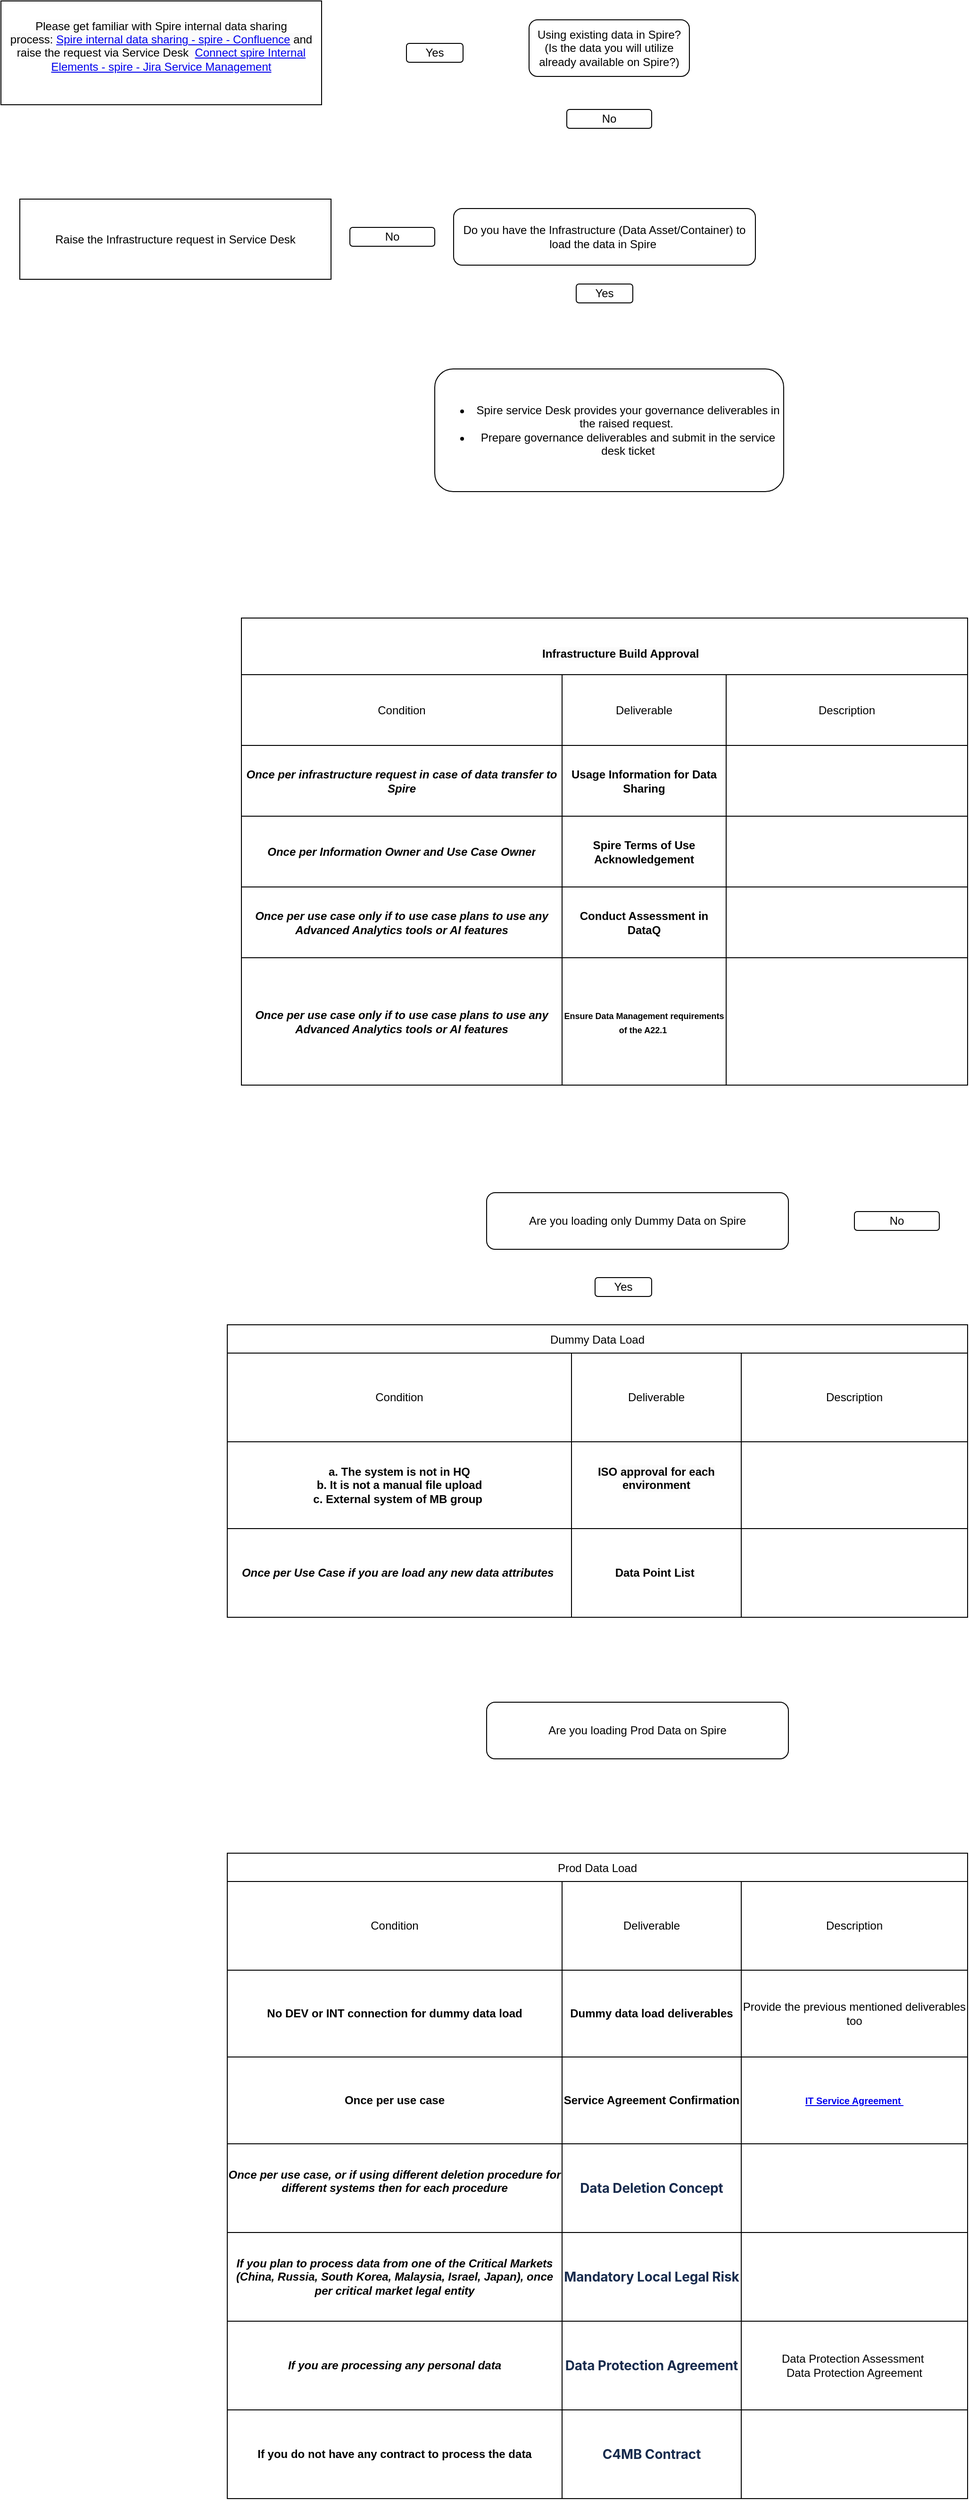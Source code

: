 <mxfile version="26.0.11">
  <diagram name="Page-1" id="hQ-1x9BbB4eBENIIL7El">
    <mxGraphModel dx="2869" dy="1121" grid="1" gridSize="10" guides="1" tooltips="1" connect="1" arrows="1" fold="1" page="1" pageScale="1" pageWidth="850" pageHeight="1100" math="0" shadow="0">
      <root>
        <mxCell id="0" />
        <mxCell id="1" parent="0" />
        <mxCell id="LPWXYnSDIeVFGLM9SnJD-84" value="" style="rounded=0;whiteSpace=wrap;html=1;" vertex="1" parent="1">
          <mxGeometry x="25" y="654" width="770" height="60" as="geometry" />
        </mxCell>
        <mxCell id="LPWXYnSDIeVFGLM9SnJD-1" value="Using existing data in Spire?&lt;div&gt;(Is the data you will utilize already available on Spire?)&lt;/div&gt;" style="rounded=1;whiteSpace=wrap;html=1;" vertex="1" parent="1">
          <mxGeometry x="330" y="20" width="170" height="60" as="geometry" />
        </mxCell>
        <mxCell id="LPWXYnSDIeVFGLM9SnJD-10" value="No" style="rounded=1;whiteSpace=wrap;html=1;" vertex="1" parent="1">
          <mxGeometry x="370" y="115" width="90" height="20" as="geometry" />
        </mxCell>
        <mxCell id="LPWXYnSDIeVFGLM9SnJD-16" value="&lt;ul&gt;&lt;li&gt;Spire service Desk provides your governance deliverables in the raised request.&amp;nbsp;&lt;/li&gt;&lt;li&gt;Prepare governance deliverables and submit in the service desk ticket&lt;/li&gt;&lt;/ul&gt;" style="rounded=1;whiteSpace=wrap;html=1;" vertex="1" parent="1">
          <mxGeometry x="230" y="390" width="370" height="130" as="geometry" />
        </mxCell>
        <mxCell id="LPWXYnSDIeVFGLM9SnJD-18" value="Do you have the Infrastructure (Data Asset/Container) to load the data in Spire&amp;nbsp;" style="rounded=1;whiteSpace=wrap;html=1;" vertex="1" parent="1">
          <mxGeometry x="250" y="220" width="320" height="60" as="geometry" />
        </mxCell>
        <mxCell id="LPWXYnSDIeVFGLM9SnJD-28" value="Are you loading only Dummy Data on Spire" style="rounded=1;whiteSpace=wrap;html=1;" vertex="1" parent="1">
          <mxGeometry x="285" y="1263" width="320" height="60" as="geometry" />
        </mxCell>
        <mxCell id="LPWXYnSDIeVFGLM9SnJD-30" value="&lt;strong data-prosemirror-content-type=&quot;mark&quot; data-prosemirror-mark-name=&quot;strong&quot; style=&quot;forced-color-adjust: none; color: rgb(0, 0, 0); font-family: Helvetica; font-size: 12px; font-style: normal; font-variant-ligatures: normal; font-variant-caps: normal; letter-spacing: normal; orphans: 2; text-align: center; text-indent: 0px; text-transform: none; widows: 2; word-spacing: 0px; -webkit-text-stroke-width: 0px; white-space: normal; background-color: rgb(251, 251, 251); text-decoration-thickness: initial; text-decoration-style: initial; text-decoration-color: initial;&quot;&gt;Infrastructure Build Approval&lt;/strong&gt;" style="text;whiteSpace=wrap;html=1;" vertex="1" parent="1">
          <mxGeometry x="342" y="678" width="200" height="40" as="geometry" />
        </mxCell>
        <UserObject label="&#xa;&lt;span style=&quot;color: rgb(0, 0, 0); font-family: Helvetica; font-size: 12px; font-style: normal; font-variant-ligatures: normal; font-variant-caps: normal; font-weight: 400; letter-spacing: normal; orphans: 2; text-align: center; text-indent: 0px; text-transform: none; widows: 2; word-spacing: 0px; -webkit-text-stroke-width: 0px; white-space: normal; background-color: rgb(251, 251, 251); text-decoration-thickness: initial; text-decoration-style: initial; text-decoration-color: initial; display: inline !important; float: none;&quot;&gt;Please get familiar with&amp;nbsp;Spire internal data sharing process:&amp;nbsp;&lt;/span&gt;&lt;a style=&quot;forced-color-adjust: none; font-family: Helvetica; font-size: 12px; font-style: normal; font-variant-ligatures: normal; font-variant-caps: normal; font-weight: 400; letter-spacing: normal; orphans: 2; text-align: center; text-indent: 0px; text-transform: none; widows: 2; word-spacing: 0px; -webkit-text-stroke-width: 0px; white-space: normal; background-color: rgb(251, 251, 251);&quot; href=&quot;https://mercedes-benz-mobility.atlassian.net/wiki/spaces/DSPL/pages/673218737/Spire+internal+data+sharing&quot;&gt;Spire internal data sharing - spire - Confluence&lt;/a&gt;&lt;span style=&quot;color: rgb(0, 0, 0); font-family: Helvetica; font-size: 12px; font-style: normal; font-variant-ligatures: normal; font-variant-caps: normal; font-weight: 400; letter-spacing: normal; orphans: 2; text-align: center; text-indent: 0px; text-transform: none; widows: 2; word-spacing: 0px; -webkit-text-stroke-width: 0px; white-space: normal; background-color: rgb(251, 251, 251); text-decoration-thickness: initial; text-decoration-style: initial; text-decoration-color: initial; display: inline !important; float: none;&quot;&gt;&amp;nbsp;and raise the request via Service Desk&amp;nbsp;&amp;nbsp;&lt;/span&gt;&lt;a style=&quot;forced-color-adjust: none; font-family: Helvetica; font-size: 12px; font-style: normal; font-variant-ligatures: normal; font-variant-caps: normal; font-weight: 400; letter-spacing: normal; orphans: 2; text-align: center; text-indent: 0px; text-transform: none; widows: 2; word-spacing: 0px; -webkit-text-stroke-width: 0px; white-space: normal; background-color: rgb(251, 251, 251);&quot; href=&quot;https://mercedes-benz-mobility.atlassian.net/servicedesk/customer/portal/48/group/164/create/971&quot;&gt;Connect spire Internal Elements - spire - Jira Service Management&lt;/a&gt;&#xa;&#xa;" link="&#xa;&lt;span style=&quot;color: rgb(0, 0, 0); font-family: Helvetica; font-size: 12px; font-style: normal; font-variant-ligatures: normal; font-variant-caps: normal; font-weight: 400; letter-spacing: normal; orphans: 2; text-align: center; text-indent: 0px; text-transform: none; widows: 2; word-spacing: 0px; -webkit-text-stroke-width: 0px; white-space: normal; background-color: rgb(251, 251, 251); text-decoration-thickness: initial; text-decoration-style: initial; text-decoration-color: initial; display: inline !important; float: none;&quot;&gt;Please get familiar with&amp;nbsp;Spire internal data sharing process:&amp;nbsp;&lt;/span&gt;&lt;a style=&quot;forced-color-adjust: none; font-family: Helvetica; font-size: 12px; font-style: normal; font-variant-ligatures: normal; font-variant-caps: normal; font-weight: 400; letter-spacing: normal; orphans: 2; text-align: center; text-indent: 0px; text-transform: none; widows: 2; word-spacing: 0px; -webkit-text-stroke-width: 0px; white-space: normal; background-color: rgb(251, 251, 251);&quot; href=&quot;https://mercedes-benz-mobility.atlassian.net/wiki/spaces/DSPL/pages/673218737/Spire+internal+data+sharing&quot;&gt;Spire internal data sharing - spire - Confluence&lt;/a&gt;&lt;span style=&quot;color: rgb(0, 0, 0); font-family: Helvetica; font-size: 12px; font-style: normal; font-variant-ligatures: normal; font-variant-caps: normal; font-weight: 400; letter-spacing: normal; orphans: 2; text-align: center; text-indent: 0px; text-transform: none; widows: 2; word-spacing: 0px; -webkit-text-stroke-width: 0px; white-space: normal; background-color: rgb(251, 251, 251); text-decoration-thickness: initial; text-decoration-style: initial; text-decoration-color: initial; display: inline !important; float: none;&quot;&gt;&amp;nbsp;and raise the request via Service Desk&amp;nbsp;&amp;nbsp;&lt;/span&gt;&lt;a style=&quot;forced-color-adjust: none; font-family: Helvetica; font-size: 12px; font-style: normal; font-variant-ligatures: normal; font-variant-caps: normal; font-weight: 400; letter-spacing: normal; orphans: 2; text-align: center; text-indent: 0px; text-transform: none; widows: 2; word-spacing: 0px; -webkit-text-stroke-width: 0px; white-space: normal; background-color: rgb(251, 251, 251);&quot; href=&quot;https://mercedes-benz-mobility.atlassian.net/servicedesk/customer/portal/48/group/164/create/971&quot;&gt;Connect spire Internal Elements - spire - Jira Service Management&lt;/a&gt;&#xa;&#xa;" id="LPWXYnSDIeVFGLM9SnJD-32">
          <mxCell style="rounded=0;whiteSpace=wrap;html=1;" vertex="1" parent="1">
            <mxGeometry x="-230" width="340" height="110" as="geometry" />
          </mxCell>
        </UserObject>
        <mxCell id="LPWXYnSDIeVFGLM9SnJD-47" value="" style="shape=table;startSize=0;container=1;collapsible=0;childLayout=tableLayout;" vertex="1" parent="1">
          <mxGeometry x="25" y="714" width="770" height="435" as="geometry" />
        </mxCell>
        <mxCell id="LPWXYnSDIeVFGLM9SnJD-52" value="" style="shape=tableRow;horizontal=0;startSize=0;swimlaneHead=0;swimlaneBody=0;strokeColor=inherit;top=0;left=0;bottom=0;right=0;collapsible=0;dropTarget=0;fillColor=none;points=[[0,0.5],[1,0.5]];portConstraint=eastwest;" vertex="1" parent="LPWXYnSDIeVFGLM9SnJD-47">
          <mxGeometry width="770" height="75" as="geometry" />
        </mxCell>
        <mxCell id="LPWXYnSDIeVFGLM9SnJD-53" value="Condition" style="shape=partialRectangle;html=1;whiteSpace=wrap;connectable=0;strokeColor=inherit;overflow=hidden;fillColor=none;top=0;left=0;bottom=0;right=0;pointerEvents=1;" vertex="1" parent="LPWXYnSDIeVFGLM9SnJD-52">
          <mxGeometry width="340" height="75" as="geometry">
            <mxRectangle width="340" height="75" as="alternateBounds" />
          </mxGeometry>
        </mxCell>
        <mxCell id="LPWXYnSDIeVFGLM9SnJD-54" value="Deliverable" style="shape=partialRectangle;html=1;whiteSpace=wrap;connectable=0;strokeColor=inherit;overflow=hidden;fillColor=none;top=0;left=0;bottom=0;right=0;pointerEvents=1;" vertex="1" parent="LPWXYnSDIeVFGLM9SnJD-52">
          <mxGeometry x="340" width="174" height="75" as="geometry">
            <mxRectangle width="174" height="75" as="alternateBounds" />
          </mxGeometry>
        </mxCell>
        <mxCell id="LPWXYnSDIeVFGLM9SnJD-55" value="Description" style="shape=partialRectangle;html=1;whiteSpace=wrap;connectable=0;strokeColor=inherit;overflow=hidden;fillColor=none;top=0;left=0;bottom=0;right=0;pointerEvents=1;" vertex="1" parent="LPWXYnSDIeVFGLM9SnJD-52">
          <mxGeometry x="514" width="256" height="75" as="geometry">
            <mxRectangle width="256" height="75" as="alternateBounds" />
          </mxGeometry>
        </mxCell>
        <mxCell id="LPWXYnSDIeVFGLM9SnJD-56" value="" style="shape=tableRow;horizontal=0;startSize=0;swimlaneHead=0;swimlaneBody=0;strokeColor=inherit;top=0;left=0;bottom=0;right=0;collapsible=0;dropTarget=0;fillColor=none;points=[[0,0.5],[1,0.5]];portConstraint=eastwest;" vertex="1" parent="LPWXYnSDIeVFGLM9SnJD-47">
          <mxGeometry y="75" width="770" height="75" as="geometry" />
        </mxCell>
        <mxCell id="LPWXYnSDIeVFGLM9SnJD-57" value="&lt;i style=&quot;text-align: left;&quot;&gt;&lt;strong style=&quot;background-color: transparent; color: light-dark(rgb(0, 0, 0), rgb(255, 255, 255));&quot; data-prosemirror-content-type=&quot;mark&quot; data-prosemirror-mark-name=&quot;strong&quot;&gt;Once&amp;nbsp;&lt;/strong&gt;&lt;strong style=&quot;background-color: transparent; color: light-dark(rgb(0, 0, 0), rgb(255, 255, 255));&quot; data-prosemirror-content-type=&quot;mark&quot; data-prosemirror-mark-name=&quot;strong&quot;&gt;per infrastructure request in case of data transfer to Spire&lt;/strong&gt;&lt;/i&gt;" style="shape=partialRectangle;html=1;whiteSpace=wrap;connectable=0;strokeColor=inherit;overflow=hidden;fillColor=none;top=0;left=0;bottom=0;right=0;pointerEvents=1;" vertex="1" parent="LPWXYnSDIeVFGLM9SnJD-56">
          <mxGeometry width="340" height="75" as="geometry">
            <mxRectangle width="340" height="75" as="alternateBounds" />
          </mxGeometry>
        </mxCell>
        <mxCell id="LPWXYnSDIeVFGLM9SnJD-58" value="&lt;strong style=&quot;text-align: left;&quot; data-prosemirror-content-type=&quot;mark&quot; data-prosemirror-mark-name=&quot;strong&quot;&gt;Usage Information for Data Sharing&lt;/strong&gt;" style="shape=partialRectangle;html=1;whiteSpace=wrap;connectable=0;strokeColor=inherit;overflow=hidden;fillColor=none;top=0;left=0;bottom=0;right=0;pointerEvents=1;" vertex="1" parent="LPWXYnSDIeVFGLM9SnJD-56">
          <mxGeometry x="340" width="174" height="75" as="geometry">
            <mxRectangle width="174" height="75" as="alternateBounds" />
          </mxGeometry>
        </mxCell>
        <mxCell id="LPWXYnSDIeVFGLM9SnJD-59" value="" style="shape=partialRectangle;html=1;whiteSpace=wrap;connectable=0;strokeColor=inherit;overflow=hidden;fillColor=none;top=0;left=0;bottom=0;right=0;pointerEvents=1;" vertex="1" parent="LPWXYnSDIeVFGLM9SnJD-56">
          <mxGeometry x="514" width="256" height="75" as="geometry">
            <mxRectangle width="256" height="75" as="alternateBounds" />
          </mxGeometry>
        </mxCell>
        <mxCell id="LPWXYnSDIeVFGLM9SnJD-60" value="" style="shape=tableRow;horizontal=0;startSize=0;swimlaneHead=0;swimlaneBody=0;strokeColor=inherit;top=0;left=0;bottom=0;right=0;collapsible=0;dropTarget=0;fillColor=none;points=[[0,0.5],[1,0.5]];portConstraint=eastwest;" vertex="1" parent="LPWXYnSDIeVFGLM9SnJD-47">
          <mxGeometry y="150" width="770" height="75" as="geometry" />
        </mxCell>
        <mxCell id="LPWXYnSDIeVFGLM9SnJD-61" value="&lt;strong style=&quot;text-align: left;&quot; data-prosemirror-mark-name=&quot;strong&quot; data-prosemirror-content-type=&quot;mark&quot;&gt;&lt;i&gt;Once per Information Owner and Use Case Owner&lt;/i&gt;&lt;/strong&gt;" style="shape=partialRectangle;html=1;whiteSpace=wrap;connectable=0;strokeColor=inherit;overflow=hidden;fillColor=none;top=0;left=0;bottom=0;right=0;pointerEvents=1;" vertex="1" parent="LPWXYnSDIeVFGLM9SnJD-60">
          <mxGeometry width="340" height="75" as="geometry">
            <mxRectangle width="340" height="75" as="alternateBounds" />
          </mxGeometry>
        </mxCell>
        <mxCell id="LPWXYnSDIeVFGLM9SnJD-62" value="&lt;strong style=&quot;text-align: left;&quot; data-prosemirror-mark-name=&quot;strong&quot; data-prosemirror-content-type=&quot;mark&quot;&gt;Spire Terms of Use Acknowledgement&lt;/strong&gt;" style="shape=partialRectangle;html=1;whiteSpace=wrap;connectable=0;strokeColor=inherit;overflow=hidden;fillColor=none;top=0;left=0;bottom=0;right=0;pointerEvents=1;" vertex="1" parent="LPWXYnSDIeVFGLM9SnJD-60">
          <mxGeometry x="340" width="174" height="75" as="geometry">
            <mxRectangle width="174" height="75" as="alternateBounds" />
          </mxGeometry>
        </mxCell>
        <mxCell id="LPWXYnSDIeVFGLM9SnJD-63" value="" style="shape=partialRectangle;html=1;whiteSpace=wrap;connectable=0;strokeColor=inherit;overflow=hidden;fillColor=none;top=0;left=0;bottom=0;right=0;pointerEvents=1;" vertex="1" parent="LPWXYnSDIeVFGLM9SnJD-60">
          <mxGeometry x="514" width="256" height="75" as="geometry">
            <mxRectangle width="256" height="75" as="alternateBounds" />
          </mxGeometry>
        </mxCell>
        <mxCell id="LPWXYnSDIeVFGLM9SnJD-64" value="" style="shape=tableRow;horizontal=0;startSize=0;swimlaneHead=0;swimlaneBody=0;strokeColor=inherit;top=0;left=0;bottom=0;right=0;collapsible=0;dropTarget=0;fillColor=none;points=[[0,0.5],[1,0.5]];portConstraint=eastwest;" vertex="1" parent="LPWXYnSDIeVFGLM9SnJD-47">
          <mxGeometry y="225" width="770" height="75" as="geometry" />
        </mxCell>
        <mxCell id="LPWXYnSDIeVFGLM9SnJD-65" value="&lt;strong style=&quot;color: light-dark(rgb(0, 0, 0), rgb(255, 255, 255)); text-align: left; background-color: transparent;&quot; data-prosemirror-mark-name=&quot;strong&quot; data-prosemirror-content-type=&quot;mark&quot;&gt;&lt;i&gt;Once per use case only if&amp;nbsp;to use case plans to use any Advanced Analytics tools or AI features&lt;/i&gt;&lt;/strong&gt;" style="shape=partialRectangle;html=1;whiteSpace=wrap;connectable=0;strokeColor=inherit;overflow=hidden;fillColor=none;top=0;left=0;bottom=0;right=0;pointerEvents=1;" vertex="1" parent="LPWXYnSDIeVFGLM9SnJD-64">
          <mxGeometry width="340" height="75" as="geometry">
            <mxRectangle width="340" height="75" as="alternateBounds" />
          </mxGeometry>
        </mxCell>
        <mxCell id="LPWXYnSDIeVFGLM9SnJD-66" value="&lt;strong style=&quot;color: light-dark(rgb(0, 0, 0), rgb(255, 255, 255)); text-align: left; background-color: transparent;&quot; data-prosemirror-mark-name=&quot;strong&quot; data-prosemirror-content-type=&quot;mark&quot;&gt;Conduct Assessment in DataQ&lt;/strong&gt;" style="shape=partialRectangle;html=1;whiteSpace=wrap;connectable=0;strokeColor=inherit;overflow=hidden;fillColor=none;top=0;left=0;bottom=0;right=0;pointerEvents=1;" vertex="1" parent="LPWXYnSDIeVFGLM9SnJD-64">
          <mxGeometry x="340" width="174" height="75" as="geometry">
            <mxRectangle width="174" height="75" as="alternateBounds" />
          </mxGeometry>
        </mxCell>
        <mxCell id="LPWXYnSDIeVFGLM9SnJD-67" value="" style="shape=partialRectangle;html=1;whiteSpace=wrap;connectable=0;strokeColor=inherit;overflow=hidden;fillColor=none;top=0;left=0;bottom=0;right=0;pointerEvents=1;" vertex="1" parent="LPWXYnSDIeVFGLM9SnJD-64">
          <mxGeometry x="514" width="256" height="75" as="geometry">
            <mxRectangle width="256" height="75" as="alternateBounds" />
          </mxGeometry>
        </mxCell>
        <mxCell id="LPWXYnSDIeVFGLM9SnJD-68" style="shape=tableRow;horizontal=0;startSize=0;swimlaneHead=0;swimlaneBody=0;strokeColor=inherit;top=0;left=0;bottom=0;right=0;collapsible=0;dropTarget=0;fillColor=none;points=[[0,0.5],[1,0.5]];portConstraint=eastwest;" vertex="1" parent="LPWXYnSDIeVFGLM9SnJD-47">
          <mxGeometry y="300" width="770" height="135" as="geometry" />
        </mxCell>
        <mxCell id="LPWXYnSDIeVFGLM9SnJD-69" value="&lt;strong style=&quot;color: light-dark(rgb(0, 0, 0), rgb(255, 255, 255)); text-align: left; background-color: transparent;&quot; data-prosemirror-mark-name=&quot;strong&quot; data-prosemirror-content-type=&quot;mark&quot;&gt;&lt;i&gt;Once per use case only if&amp;nbsp;to use case plans to use any Advanced Analytics tools or AI features&lt;/i&gt;&lt;/strong&gt;" style="shape=partialRectangle;html=1;whiteSpace=wrap;connectable=0;strokeColor=inherit;overflow=hidden;fillColor=none;top=0;left=0;bottom=0;right=0;pointerEvents=1;" vertex="1" parent="LPWXYnSDIeVFGLM9SnJD-68">
          <mxGeometry width="340" height="135" as="geometry">
            <mxRectangle width="340" height="135" as="alternateBounds" />
          </mxGeometry>
        </mxCell>
        <mxCell id="LPWXYnSDIeVFGLM9SnJD-70" value="&lt;strong style=&quot;text-align: left;&quot; data-prosemirror-mark-name=&quot;strong&quot; data-prosemirror-content-type=&quot;mark&quot;&gt;&lt;font style=&quot;font-size: 9px;&quot;&gt;Ensure Data Management requirements of the A22.1&amp;nbsp;&lt;/font&gt;&lt;br&gt;&lt;/strong&gt;" style="shape=partialRectangle;html=1;whiteSpace=wrap;connectable=0;strokeColor=inherit;overflow=hidden;fillColor=none;top=0;left=0;bottom=0;right=0;pointerEvents=1;" vertex="1" parent="LPWXYnSDIeVFGLM9SnJD-68">
          <mxGeometry x="340" width="174" height="135" as="geometry">
            <mxRectangle width="174" height="135" as="alternateBounds" />
          </mxGeometry>
        </mxCell>
        <mxCell id="LPWXYnSDIeVFGLM9SnJD-71" style="shape=partialRectangle;html=1;whiteSpace=wrap;connectable=0;strokeColor=inherit;overflow=hidden;fillColor=none;top=0;left=0;bottom=0;right=0;pointerEvents=1;" vertex="1" parent="LPWXYnSDIeVFGLM9SnJD-68">
          <mxGeometry x="514" width="256" height="135" as="geometry">
            <mxRectangle width="256" height="135" as="alternateBounds" />
          </mxGeometry>
        </mxCell>
        <mxCell id="LPWXYnSDIeVFGLM9SnJD-85" value="Dummy Data Load" style="shape=table;startSize=30;container=1;collapsible=0;childLayout=tableLayout;" vertex="1" parent="1">
          <mxGeometry x="10" y="1403" width="785" height="310" as="geometry" />
        </mxCell>
        <mxCell id="LPWXYnSDIeVFGLM9SnJD-86" value="" style="shape=tableRow;horizontal=0;startSize=0;swimlaneHead=0;swimlaneBody=0;strokeColor=inherit;top=0;left=0;bottom=0;right=0;collapsible=0;dropTarget=0;fillColor=none;points=[[0,0.5],[1,0.5]];portConstraint=eastwest;" vertex="1" parent="LPWXYnSDIeVFGLM9SnJD-85">
          <mxGeometry y="30" width="785" height="94" as="geometry" />
        </mxCell>
        <mxCell id="LPWXYnSDIeVFGLM9SnJD-95" value="Condition" style="shape=partialRectangle;html=1;whiteSpace=wrap;connectable=0;strokeColor=inherit;overflow=hidden;fillColor=none;top=0;left=0;bottom=0;right=0;pointerEvents=1;" vertex="1" parent="LPWXYnSDIeVFGLM9SnJD-86">
          <mxGeometry width="365" height="94" as="geometry">
            <mxRectangle width="365" height="94" as="alternateBounds" />
          </mxGeometry>
        </mxCell>
        <mxCell id="LPWXYnSDIeVFGLM9SnJD-87" value="Deliverable" style="shape=partialRectangle;html=1;whiteSpace=wrap;connectable=0;strokeColor=inherit;overflow=hidden;fillColor=none;top=0;left=0;bottom=0;right=0;pointerEvents=1;" vertex="1" parent="LPWXYnSDIeVFGLM9SnJD-86">
          <mxGeometry x="365" width="180" height="94" as="geometry">
            <mxRectangle width="180" height="94" as="alternateBounds" />
          </mxGeometry>
        </mxCell>
        <mxCell id="LPWXYnSDIeVFGLM9SnJD-88" value="Description" style="shape=partialRectangle;html=1;whiteSpace=wrap;connectable=0;strokeColor=inherit;overflow=hidden;fillColor=none;top=0;left=0;bottom=0;right=0;pointerEvents=1;" vertex="1" parent="LPWXYnSDIeVFGLM9SnJD-86">
          <mxGeometry x="545" width="240" height="94" as="geometry">
            <mxRectangle width="240" height="94" as="alternateBounds" />
          </mxGeometry>
        </mxCell>
        <mxCell id="LPWXYnSDIeVFGLM9SnJD-89" value="" style="shape=tableRow;horizontal=0;startSize=0;swimlaneHead=0;swimlaneBody=0;strokeColor=inherit;top=0;left=0;bottom=0;right=0;collapsible=0;dropTarget=0;fillColor=none;points=[[0,0.5],[1,0.5]];portConstraint=eastwest;" vertex="1" parent="LPWXYnSDIeVFGLM9SnJD-85">
          <mxGeometry y="124" width="785" height="92" as="geometry" />
        </mxCell>
        <mxCell id="LPWXYnSDIeVFGLM9SnJD-96" value="&lt;b&gt;a. The system is not in HQ&lt;/b&gt;&lt;div&gt;&lt;b&gt;b. It is not a manual file upload&lt;/b&gt;&lt;/div&gt;&lt;div&gt;&lt;b&gt;c. External system of MB group&amp;nbsp;&lt;/b&gt;&lt;/div&gt;" style="shape=partialRectangle;html=1;whiteSpace=wrap;connectable=0;strokeColor=inherit;overflow=hidden;fillColor=none;top=0;left=0;bottom=0;right=0;pointerEvents=1;" vertex="1" parent="LPWXYnSDIeVFGLM9SnJD-89">
          <mxGeometry width="365" height="92" as="geometry">
            <mxRectangle width="365" height="92" as="alternateBounds" />
          </mxGeometry>
        </mxCell>
        <mxCell id="LPWXYnSDIeVFGLM9SnJD-90" value="&#xa;&lt;strong style=&quot;forced-color-adjust: none; color: rgb(0, 0, 0); font-family: Helvetica; font-size: 12px; font-style: normal; font-variant-ligatures: normal; font-variant-caps: normal; letter-spacing: normal; orphans: 2; text-indent: 0px; text-transform: none; widows: 2; word-spacing: 0px; -webkit-text-stroke-width: 0px; white-space: normal; background-color: rgb(251, 251, 251); text-decoration-thickness: initial; text-decoration-style: initial; text-decoration-color: initial; text-align: left;&quot; data-prosemirror-mark-name=&quot;strong&quot; data-prosemirror-content-type=&quot;mark&quot;&gt;ISO approval for each environment&lt;/strong&gt;&#xa;&#xa;" style="shape=partialRectangle;html=1;whiteSpace=wrap;connectable=0;strokeColor=inherit;overflow=hidden;fillColor=none;top=0;left=0;bottom=0;right=0;pointerEvents=1;" vertex="1" parent="LPWXYnSDIeVFGLM9SnJD-89">
          <mxGeometry x="365" width="180" height="92" as="geometry">
            <mxRectangle width="180" height="92" as="alternateBounds" />
          </mxGeometry>
        </mxCell>
        <mxCell id="LPWXYnSDIeVFGLM9SnJD-91" value="" style="shape=partialRectangle;html=1;whiteSpace=wrap;connectable=0;strokeColor=inherit;overflow=hidden;fillColor=none;top=0;left=0;bottom=0;right=0;pointerEvents=1;" vertex="1" parent="LPWXYnSDIeVFGLM9SnJD-89">
          <mxGeometry x="545" width="240" height="92" as="geometry">
            <mxRectangle width="240" height="92" as="alternateBounds" />
          </mxGeometry>
        </mxCell>
        <mxCell id="LPWXYnSDIeVFGLM9SnJD-92" style="shape=tableRow;horizontal=0;startSize=0;swimlaneHead=0;swimlaneBody=0;strokeColor=inherit;top=0;left=0;bottom=0;right=0;collapsible=0;dropTarget=0;fillColor=none;points=[[0,0.5],[1,0.5]];portConstraint=eastwest;" vertex="1" parent="LPWXYnSDIeVFGLM9SnJD-85">
          <mxGeometry y="216" width="785" height="94" as="geometry" />
        </mxCell>
        <mxCell id="LPWXYnSDIeVFGLM9SnJD-97" value="&lt;strong style=&quot;color: light-dark(rgb(0, 0, 0), rgb(255, 255, 255)); text-align: left; background-color: transparent;&quot; data-prosemirror-mark-name=&quot;strong&quot; data-prosemirror-content-type=&quot;mark&quot;&gt;&lt;i&gt;Once per Use Case if you are load any new data attributes&amp;nbsp;&lt;/i&gt;&lt;/strong&gt;" style="shape=partialRectangle;html=1;whiteSpace=wrap;connectable=0;strokeColor=inherit;overflow=hidden;fillColor=none;top=0;left=0;bottom=0;right=0;pointerEvents=1;" vertex="1" parent="LPWXYnSDIeVFGLM9SnJD-92">
          <mxGeometry width="365" height="94" as="geometry">
            <mxRectangle width="365" height="94" as="alternateBounds" />
          </mxGeometry>
        </mxCell>
        <mxCell id="LPWXYnSDIeVFGLM9SnJD-93" value="&lt;strong style=&quot;text-align: left;&quot; data-prosemirror-mark-name=&quot;strong&quot; data-prosemirror-content-type=&quot;mark&quot;&gt;Data Point List&amp;nbsp;&lt;/strong&gt;" style="shape=partialRectangle;html=1;whiteSpace=wrap;connectable=0;strokeColor=inherit;overflow=hidden;fillColor=none;top=0;left=0;bottom=0;right=0;pointerEvents=1;" vertex="1" parent="LPWXYnSDIeVFGLM9SnJD-92">
          <mxGeometry x="365" width="180" height="94" as="geometry">
            <mxRectangle width="180" height="94" as="alternateBounds" />
          </mxGeometry>
        </mxCell>
        <mxCell id="LPWXYnSDIeVFGLM9SnJD-94" style="shape=partialRectangle;html=1;whiteSpace=wrap;connectable=0;strokeColor=inherit;overflow=hidden;fillColor=none;top=0;left=0;bottom=0;right=0;pointerEvents=1;" vertex="1" parent="LPWXYnSDIeVFGLM9SnJD-92">
          <mxGeometry x="545" width="240" height="94" as="geometry">
            <mxRectangle width="240" height="94" as="alternateBounds" />
          </mxGeometry>
        </mxCell>
        <mxCell id="LPWXYnSDIeVFGLM9SnJD-98" value="Are you loading Prod Data on Spire" style="rounded=1;whiteSpace=wrap;html=1;" vertex="1" parent="1">
          <mxGeometry x="285" y="1803" width="320" height="60" as="geometry" />
        </mxCell>
        <mxCell id="LPWXYnSDIeVFGLM9SnJD-99" value="Prod Data Load" style="shape=table;startSize=30;container=1;collapsible=0;childLayout=tableLayout;" vertex="1" parent="1">
          <mxGeometry x="10" y="1963" width="785" height="684" as="geometry" />
        </mxCell>
        <mxCell id="LPWXYnSDIeVFGLM9SnJD-100" value="" style="shape=tableRow;horizontal=0;startSize=0;swimlaneHead=0;swimlaneBody=0;strokeColor=inherit;top=0;left=0;bottom=0;right=0;collapsible=0;dropTarget=0;fillColor=none;points=[[0,0.5],[1,0.5]];portConstraint=eastwest;" vertex="1" parent="LPWXYnSDIeVFGLM9SnJD-99">
          <mxGeometry y="30" width="785" height="94" as="geometry" />
        </mxCell>
        <mxCell id="LPWXYnSDIeVFGLM9SnJD-101" value="Condition" style="shape=partialRectangle;html=1;whiteSpace=wrap;connectable=0;strokeColor=inherit;overflow=hidden;fillColor=none;top=0;left=0;bottom=0;right=0;pointerEvents=1;" vertex="1" parent="LPWXYnSDIeVFGLM9SnJD-100">
          <mxGeometry width="355" height="94" as="geometry">
            <mxRectangle width="355" height="94" as="alternateBounds" />
          </mxGeometry>
        </mxCell>
        <mxCell id="LPWXYnSDIeVFGLM9SnJD-102" value="Deliverable" style="shape=partialRectangle;html=1;whiteSpace=wrap;connectable=0;strokeColor=inherit;overflow=hidden;fillColor=none;top=0;left=0;bottom=0;right=0;pointerEvents=1;" vertex="1" parent="LPWXYnSDIeVFGLM9SnJD-100">
          <mxGeometry x="355" width="190" height="94" as="geometry">
            <mxRectangle width="190" height="94" as="alternateBounds" />
          </mxGeometry>
        </mxCell>
        <mxCell id="LPWXYnSDIeVFGLM9SnJD-103" value="Description" style="shape=partialRectangle;html=1;whiteSpace=wrap;connectable=0;strokeColor=inherit;overflow=hidden;fillColor=none;top=0;left=0;bottom=0;right=0;pointerEvents=1;" vertex="1" parent="LPWXYnSDIeVFGLM9SnJD-100">
          <mxGeometry x="545" width="240" height="94" as="geometry">
            <mxRectangle width="240" height="94" as="alternateBounds" />
          </mxGeometry>
        </mxCell>
        <mxCell id="LPWXYnSDIeVFGLM9SnJD-124" value="" style="shape=tableRow;horizontal=0;startSize=0;swimlaneHead=0;swimlaneBody=0;strokeColor=inherit;top=0;left=0;bottom=0;right=0;collapsible=0;dropTarget=0;fillColor=none;points=[[0,0.5],[1,0.5]];portConstraint=eastwest;" vertex="1" parent="LPWXYnSDIeVFGLM9SnJD-99">
          <mxGeometry y="124" width="785" height="92" as="geometry" />
        </mxCell>
        <mxCell id="LPWXYnSDIeVFGLM9SnJD-125" value="&lt;b&gt;No DEV or INT connection for dummy data load&lt;/b&gt;" style="shape=partialRectangle;html=1;whiteSpace=wrap;connectable=0;strokeColor=inherit;overflow=hidden;fillColor=none;top=0;left=0;bottom=0;right=0;pointerEvents=1;" vertex="1" parent="LPWXYnSDIeVFGLM9SnJD-124">
          <mxGeometry width="355" height="92" as="geometry">
            <mxRectangle width="355" height="92" as="alternateBounds" />
          </mxGeometry>
        </mxCell>
        <mxCell id="LPWXYnSDIeVFGLM9SnJD-126" value="&lt;b&gt;Dummy data load deliverables&lt;/b&gt;" style="shape=partialRectangle;html=1;whiteSpace=wrap;connectable=0;strokeColor=inherit;overflow=hidden;fillColor=none;top=0;left=0;bottom=0;right=0;pointerEvents=1;" vertex="1" parent="LPWXYnSDIeVFGLM9SnJD-124">
          <mxGeometry x="355" width="190" height="92" as="geometry">
            <mxRectangle width="190" height="92" as="alternateBounds" />
          </mxGeometry>
        </mxCell>
        <mxCell id="LPWXYnSDIeVFGLM9SnJD-127" value="Provide the previous mentioned deliverables too" style="shape=partialRectangle;html=1;whiteSpace=wrap;connectable=0;strokeColor=inherit;overflow=hidden;fillColor=none;top=0;left=0;bottom=0;right=0;pointerEvents=1;" vertex="1" parent="LPWXYnSDIeVFGLM9SnJD-124">
          <mxGeometry x="545" width="240" height="92" as="geometry">
            <mxRectangle width="240" height="92" as="alternateBounds" />
          </mxGeometry>
        </mxCell>
        <mxCell id="LPWXYnSDIeVFGLM9SnJD-104" value="" style="shape=tableRow;horizontal=0;startSize=0;swimlaneHead=0;swimlaneBody=0;strokeColor=inherit;top=0;left=0;bottom=0;right=0;collapsible=0;dropTarget=0;fillColor=none;points=[[0,0.5],[1,0.5]];portConstraint=eastwest;" vertex="1" parent="LPWXYnSDIeVFGLM9SnJD-99">
          <mxGeometry y="216" width="785" height="92" as="geometry" />
        </mxCell>
        <mxCell id="LPWXYnSDIeVFGLM9SnJD-105" value="&lt;b&gt;Once per use case&lt;/b&gt;" style="shape=partialRectangle;html=1;whiteSpace=wrap;connectable=0;strokeColor=inherit;overflow=hidden;fillColor=none;top=0;left=0;bottom=0;right=0;pointerEvents=1;" vertex="1" parent="LPWXYnSDIeVFGLM9SnJD-104">
          <mxGeometry width="355" height="92" as="geometry">
            <mxRectangle width="355" height="92" as="alternateBounds" />
          </mxGeometry>
        </mxCell>
        <mxCell id="LPWXYnSDIeVFGLM9SnJD-106" value="&lt;b&gt;Service Agreement Confirmation&lt;/b&gt;" style="shape=partialRectangle;html=1;whiteSpace=wrap;connectable=0;strokeColor=inherit;overflow=hidden;fillColor=none;top=0;left=0;bottom=0;right=0;pointerEvents=1;" vertex="1" parent="LPWXYnSDIeVFGLM9SnJD-104">
          <mxGeometry x="355" width="190" height="92" as="geometry">
            <mxRectangle width="190" height="92" as="alternateBounds" />
          </mxGeometry>
        </mxCell>
        <mxCell id="LPWXYnSDIeVFGLM9SnJD-107" value="&lt;h5 data-pm-slice=&quot;1 1 []&quot; data-prosemirror-node-block=&quot;true&quot; data-prosemirror-node-name=&quot;heading&quot; data-prosemirror-content-type=&quot;node&quot; data-local-id=&quot;a94f655c-dc84-40ea-876c-7d7ab082163d&quot;&gt;&lt;a data-prosemirror-mark-name=&quot;link&quot; data-prosemirror-content-type=&quot;mark&quot; href=&quot;https://social.cloud.corpintra.net/docs/DOC-523059&quot;&gt;IT Service Agreement&amp;nbsp;&lt;/a&gt;&lt;/h5&gt;" style="shape=partialRectangle;html=1;whiteSpace=wrap;connectable=0;strokeColor=inherit;overflow=hidden;fillColor=none;top=0;left=0;bottom=0;right=0;pointerEvents=1;" vertex="1" parent="LPWXYnSDIeVFGLM9SnJD-104">
          <mxGeometry x="545" width="240" height="92" as="geometry">
            <mxRectangle width="240" height="92" as="alternateBounds" />
          </mxGeometry>
        </mxCell>
        <mxCell id="LPWXYnSDIeVFGLM9SnJD-112" style="shape=tableRow;horizontal=0;startSize=0;swimlaneHead=0;swimlaneBody=0;strokeColor=inherit;top=0;left=0;bottom=0;right=0;collapsible=0;dropTarget=0;fillColor=none;points=[[0,0.5],[1,0.5]];portConstraint=eastwest;" vertex="1" parent="LPWXYnSDIeVFGLM9SnJD-99">
          <mxGeometry y="308" width="785" height="94" as="geometry" />
        </mxCell>
        <mxCell id="LPWXYnSDIeVFGLM9SnJD-113" value="&lt;div style=&quot;&quot;&gt;&lt;span style=&quot;background-color: transparent;&quot;&gt;&lt;b&gt;&lt;i&gt;Once per use case, or if using different deletion procedure for different systems then for each procedure&lt;/i&gt;&lt;/b&gt;&lt;/span&gt;&lt;/div&gt;&lt;div style=&quot;&quot;&gt;&lt;span style=&quot;background-color: transparent;&quot;&gt;&lt;b&gt;&lt;i&gt;&lt;br&gt;&lt;/i&gt;&lt;/b&gt;&lt;/span&gt;&lt;/div&gt;" style="shape=partialRectangle;html=1;whiteSpace=wrap;connectable=0;strokeColor=inherit;overflow=hidden;fillColor=none;top=0;left=0;bottom=0;right=0;pointerEvents=1;" vertex="1" parent="LPWXYnSDIeVFGLM9SnJD-112">
          <mxGeometry width="355" height="94" as="geometry">
            <mxRectangle width="355" height="94" as="alternateBounds" />
          </mxGeometry>
        </mxCell>
        <mxCell id="LPWXYnSDIeVFGLM9SnJD-114" value="&lt;strong style=&quot;color: rgb(23, 43, 77); font-family: -apple-system, BlinkMacSystemFont, &amp;quot;Segoe UI&amp;quot;, Roboto, Oxygen, Ubuntu, &amp;quot;Fira Sans&amp;quot;, &amp;quot;Droid Sans&amp;quot;, &amp;quot;Helvetica Neue&amp;quot;, sans-serif; font-size: 14px; letter-spacing: -0.07px; text-align: start; white-space-collapse: preserve; background-color: rgb(255, 255, 255);&quot; data-renderer-mark=&quot;true&quot;&gt;Data Deletion Concept&lt;/strong&gt;" style="shape=partialRectangle;html=1;whiteSpace=wrap;connectable=0;strokeColor=inherit;overflow=hidden;fillColor=none;top=0;left=0;bottom=0;right=0;pointerEvents=1;" vertex="1" parent="LPWXYnSDIeVFGLM9SnJD-112">
          <mxGeometry x="355" width="190" height="94" as="geometry">
            <mxRectangle width="190" height="94" as="alternateBounds" />
          </mxGeometry>
        </mxCell>
        <mxCell id="LPWXYnSDIeVFGLM9SnJD-115" style="shape=partialRectangle;html=1;whiteSpace=wrap;connectable=0;strokeColor=inherit;overflow=hidden;fillColor=none;top=0;left=0;bottom=0;right=0;pointerEvents=1;" vertex="1" parent="LPWXYnSDIeVFGLM9SnJD-112">
          <mxGeometry x="545" width="240" height="94" as="geometry">
            <mxRectangle width="240" height="94" as="alternateBounds" />
          </mxGeometry>
        </mxCell>
        <mxCell id="LPWXYnSDIeVFGLM9SnJD-116" style="shape=tableRow;horizontal=0;startSize=0;swimlaneHead=0;swimlaneBody=0;strokeColor=inherit;top=0;left=0;bottom=0;right=0;collapsible=0;dropTarget=0;fillColor=none;points=[[0,0.5],[1,0.5]];portConstraint=eastwest;" vertex="1" parent="LPWXYnSDIeVFGLM9SnJD-99">
          <mxGeometry y="402" width="785" height="94" as="geometry" />
        </mxCell>
        <mxCell id="LPWXYnSDIeVFGLM9SnJD-117" value="&lt;div style=&quot;&quot;&gt;&lt;span style=&quot;background-color: transparent;&quot;&gt;&lt;b&gt;&lt;i&gt;If you plan to process data from one of the Critical Markets (China, Russia, South Korea, Malaysia, Israel, Japan), once per critical market legal entity&lt;/i&gt;&lt;/b&gt;&lt;/span&gt;&lt;/div&gt;" style="shape=partialRectangle;html=1;whiteSpace=wrap;connectable=0;strokeColor=inherit;overflow=hidden;fillColor=none;top=0;left=0;bottom=0;right=0;pointerEvents=1;align=center;" vertex="1" parent="LPWXYnSDIeVFGLM9SnJD-116">
          <mxGeometry width="355" height="94" as="geometry">
            <mxRectangle width="355" height="94" as="alternateBounds" />
          </mxGeometry>
        </mxCell>
        <mxCell id="LPWXYnSDIeVFGLM9SnJD-118" value="&lt;strong style=&quot;color: rgb(23, 43, 77); font-family: -apple-system, BlinkMacSystemFont, &amp;quot;Segoe UI&amp;quot;, Roboto, Oxygen, Ubuntu, &amp;quot;Fira Sans&amp;quot;, &amp;quot;Droid Sans&amp;quot;, &amp;quot;Helvetica Neue&amp;quot;, sans-serif; font-size: 14px; letter-spacing: -0.07px; text-align: start; white-space-collapse: preserve; background-color: rgb(255, 255, 255);&quot; data-renderer-mark=&quot;true&quot;&gt;Mandatory Local Legal Risk&lt;/strong&gt;" style="shape=partialRectangle;html=1;whiteSpace=wrap;connectable=0;strokeColor=inherit;overflow=hidden;fillColor=none;top=0;left=0;bottom=0;right=0;pointerEvents=1;" vertex="1" parent="LPWXYnSDIeVFGLM9SnJD-116">
          <mxGeometry x="355" width="190" height="94" as="geometry">
            <mxRectangle width="190" height="94" as="alternateBounds" />
          </mxGeometry>
        </mxCell>
        <mxCell id="LPWXYnSDIeVFGLM9SnJD-119" style="shape=partialRectangle;html=1;whiteSpace=wrap;connectable=0;strokeColor=inherit;overflow=hidden;fillColor=none;top=0;left=0;bottom=0;right=0;pointerEvents=1;" vertex="1" parent="LPWXYnSDIeVFGLM9SnJD-116">
          <mxGeometry x="545" width="240" height="94" as="geometry">
            <mxRectangle width="240" height="94" as="alternateBounds" />
          </mxGeometry>
        </mxCell>
        <mxCell id="LPWXYnSDIeVFGLM9SnJD-120" style="shape=tableRow;horizontal=0;startSize=0;swimlaneHead=0;swimlaneBody=0;strokeColor=inherit;top=0;left=0;bottom=0;right=0;collapsible=0;dropTarget=0;fillColor=none;points=[[0,0.5],[1,0.5]];portConstraint=eastwest;" vertex="1" parent="LPWXYnSDIeVFGLM9SnJD-99">
          <mxGeometry y="496" width="785" height="94" as="geometry" />
        </mxCell>
        <mxCell id="LPWXYnSDIeVFGLM9SnJD-121" value="&lt;strong style=&quot;color: light-dark(rgb(0, 0, 0), rgb(255, 255, 255)); text-align: left; background-color: transparent;&quot; data-prosemirror-mark-name=&quot;strong&quot; data-prosemirror-content-type=&quot;mark&quot;&gt;&lt;i&gt;If you are processing any personal data&lt;/i&gt;&lt;/strong&gt;" style="shape=partialRectangle;html=1;whiteSpace=wrap;connectable=0;strokeColor=inherit;overflow=hidden;fillColor=none;top=0;left=0;bottom=0;right=0;pointerEvents=1;" vertex="1" parent="LPWXYnSDIeVFGLM9SnJD-120">
          <mxGeometry width="355" height="94" as="geometry">
            <mxRectangle width="355" height="94" as="alternateBounds" />
          </mxGeometry>
        </mxCell>
        <mxCell id="LPWXYnSDIeVFGLM9SnJD-122" value="&lt;strong style=&quot;color: rgb(23, 43, 77); font-family: -apple-system, BlinkMacSystemFont, &amp;quot;Segoe UI&amp;quot;, Roboto, Oxygen, Ubuntu, &amp;quot;Fira Sans&amp;quot;, &amp;quot;Droid Sans&amp;quot;, &amp;quot;Helvetica Neue&amp;quot;, sans-serif; font-size: 14px; letter-spacing: -0.07px; text-align: start; white-space-collapse: preserve; background-color: rgb(255, 255, 255);&quot; data-renderer-mark=&quot;true&quot;&gt;Data Protection Agreement&lt;/strong&gt;" style="shape=partialRectangle;html=1;whiteSpace=wrap;connectable=0;strokeColor=inherit;overflow=hidden;fillColor=none;top=0;left=0;bottom=0;right=0;pointerEvents=1;" vertex="1" parent="LPWXYnSDIeVFGLM9SnJD-120">
          <mxGeometry x="355" width="190" height="94" as="geometry">
            <mxRectangle width="190" height="94" as="alternateBounds" />
          </mxGeometry>
        </mxCell>
        <mxCell id="LPWXYnSDIeVFGLM9SnJD-123" value="Data Protection Assessment&amp;nbsp;&lt;div&gt;Data Protection Agreement&lt;/div&gt;" style="shape=partialRectangle;html=1;whiteSpace=wrap;connectable=0;strokeColor=inherit;overflow=hidden;fillColor=none;top=0;left=0;bottom=0;right=0;pointerEvents=1;" vertex="1" parent="LPWXYnSDIeVFGLM9SnJD-120">
          <mxGeometry x="545" width="240" height="94" as="geometry">
            <mxRectangle width="240" height="94" as="alternateBounds" />
          </mxGeometry>
        </mxCell>
        <mxCell id="LPWXYnSDIeVFGLM9SnJD-108" style="shape=tableRow;horizontal=0;startSize=0;swimlaneHead=0;swimlaneBody=0;strokeColor=inherit;top=0;left=0;bottom=0;right=0;collapsible=0;dropTarget=0;fillColor=none;points=[[0,0.5],[1,0.5]];portConstraint=eastwest;" vertex="1" parent="LPWXYnSDIeVFGLM9SnJD-99">
          <mxGeometry y="590" width="785" height="94" as="geometry" />
        </mxCell>
        <mxCell id="LPWXYnSDIeVFGLM9SnJD-109" value="&lt;b&gt;If you do not have any contract to process the data&lt;/b&gt;" style="shape=partialRectangle;html=1;whiteSpace=wrap;connectable=0;strokeColor=inherit;overflow=hidden;fillColor=none;top=0;left=0;bottom=0;right=0;pointerEvents=1;" vertex="1" parent="LPWXYnSDIeVFGLM9SnJD-108">
          <mxGeometry width="355" height="94" as="geometry">
            <mxRectangle width="355" height="94" as="alternateBounds" />
          </mxGeometry>
        </mxCell>
        <mxCell id="LPWXYnSDIeVFGLM9SnJD-110" value="&lt;strong style=&quot;color: rgb(23, 43, 77); font-family: -apple-system, BlinkMacSystemFont, &amp;quot;Segoe UI&amp;quot;, Roboto, Oxygen, Ubuntu, &amp;quot;Fira Sans&amp;quot;, &amp;quot;Droid Sans&amp;quot;, &amp;quot;Helvetica Neue&amp;quot;, sans-serif; font-size: 14px; letter-spacing: -0.07px; text-align: start; white-space-collapse: preserve; background-color: rgb(255, 255, 255);&quot; data-renderer-mark=&quot;true&quot;&gt;C4MB Contract&lt;/strong&gt;" style="shape=partialRectangle;html=1;whiteSpace=wrap;connectable=0;strokeColor=inherit;overflow=hidden;fillColor=none;top=0;left=0;bottom=0;right=0;pointerEvents=1;" vertex="1" parent="LPWXYnSDIeVFGLM9SnJD-108">
          <mxGeometry x="355" width="190" height="94" as="geometry">
            <mxRectangle width="190" height="94" as="alternateBounds" />
          </mxGeometry>
        </mxCell>
        <mxCell id="LPWXYnSDIeVFGLM9SnJD-111" value="" style="shape=partialRectangle;html=1;whiteSpace=wrap;connectable=0;strokeColor=inherit;overflow=hidden;fillColor=none;top=0;left=0;bottom=0;right=0;pointerEvents=1;" vertex="1" parent="LPWXYnSDIeVFGLM9SnJD-108">
          <mxGeometry x="545" width="240" height="94" as="geometry">
            <mxRectangle width="240" height="94" as="alternateBounds" />
          </mxGeometry>
        </mxCell>
        <mxCell id="LPWXYnSDIeVFGLM9SnJD-129" value="Yes" style="rounded=1;whiteSpace=wrap;html=1;" vertex="1" parent="1">
          <mxGeometry x="380" y="300" width="60" height="20" as="geometry" />
        </mxCell>
        <mxCell id="LPWXYnSDIeVFGLM9SnJD-131" value="No" style="rounded=1;whiteSpace=wrap;html=1;" vertex="1" parent="1">
          <mxGeometry x="675" y="1283" width="90" height="20" as="geometry" />
        </mxCell>
        <mxCell id="LPWXYnSDIeVFGLM9SnJD-133" value="Yes" style="rounded=1;whiteSpace=wrap;html=1;" vertex="1" parent="1">
          <mxGeometry x="400" y="1353" width="60" height="20" as="geometry" />
        </mxCell>
        <UserObject label="Raise the Infrastructure request in Service Desk" link="&#xa;&lt;span style=&quot;color: rgb(0, 0, 0); font-family: Helvetica; font-size: 12px; font-style: normal; font-variant-ligatures: normal; font-variant-caps: normal; font-weight: 400; letter-spacing: normal; orphans: 2; text-align: center; text-indent: 0px; text-transform: none; widows: 2; word-spacing: 0px; -webkit-text-stroke-width: 0px; white-space: normal; background-color: rgb(251, 251, 251); text-decoration-thickness: initial; text-decoration-style: initial; text-decoration-color: initial; display: inline !important; float: none;&quot;&gt;Please get familiar with&amp;nbsp;Spire internal data sharing process:&amp;nbsp;&lt;/span&gt;&lt;a style=&quot;forced-color-adjust: none; font-family: Helvetica; font-size: 12px; font-style: normal; font-variant-ligatures: normal; font-variant-caps: normal; font-weight: 400; letter-spacing: normal; orphans: 2; text-align: center; text-indent: 0px; text-transform: none; widows: 2; word-spacing: 0px; -webkit-text-stroke-width: 0px; white-space: normal; background-color: rgb(251, 251, 251);&quot; href=&quot;https://mercedes-benz-mobility.atlassian.net/wiki/spaces/DSPL/pages/673218737/Spire+internal+data+sharing&quot;&gt;Spire internal data sharing - spire - Confluence&lt;/a&gt;&lt;span style=&quot;color: rgb(0, 0, 0); font-family: Helvetica; font-size: 12px; font-style: normal; font-variant-ligatures: normal; font-variant-caps: normal; font-weight: 400; letter-spacing: normal; orphans: 2; text-align: center; text-indent: 0px; text-transform: none; widows: 2; word-spacing: 0px; -webkit-text-stroke-width: 0px; white-space: normal; background-color: rgb(251, 251, 251); text-decoration-thickness: initial; text-decoration-style: initial; text-decoration-color: initial; display: inline !important; float: none;&quot;&gt;&amp;nbsp;and raise the request via Service Desk&amp;nbsp;&amp;nbsp;&lt;/span&gt;&lt;a style=&quot;forced-color-adjust: none; font-family: Helvetica; font-size: 12px; font-style: normal; font-variant-ligatures: normal; font-variant-caps: normal; font-weight: 400; letter-spacing: normal; orphans: 2; text-align: center; text-indent: 0px; text-transform: none; widows: 2; word-spacing: 0px; -webkit-text-stroke-width: 0px; white-space: normal; background-color: rgb(251, 251, 251);&quot; href=&quot;https://mercedes-benz-mobility.atlassian.net/servicedesk/customer/portal/48/group/164/create/971&quot;&gt;Connect spire Internal Elements - spire - Jira Service Management&lt;/a&gt;&#xa;&#xa;" id="LPWXYnSDIeVFGLM9SnJD-134">
          <mxCell style="rounded=0;whiteSpace=wrap;html=1;" vertex="1" parent="1">
            <mxGeometry x="-210" y="210" width="330" height="85" as="geometry" />
          </mxCell>
        </UserObject>
        <mxCell id="LPWXYnSDIeVFGLM9SnJD-9" value="Yes" style="rounded=1;whiteSpace=wrap;html=1;" vertex="1" parent="1">
          <mxGeometry x="200" y="45" width="60" height="20" as="geometry" />
        </mxCell>
        <mxCell id="LPWXYnSDIeVFGLM9SnJD-140" value="No" style="rounded=1;whiteSpace=wrap;html=1;" vertex="1" parent="1">
          <mxGeometry x="140" y="240" width="90" height="20" as="geometry" />
        </mxCell>
      </root>
    </mxGraphModel>
  </diagram>
</mxfile>

